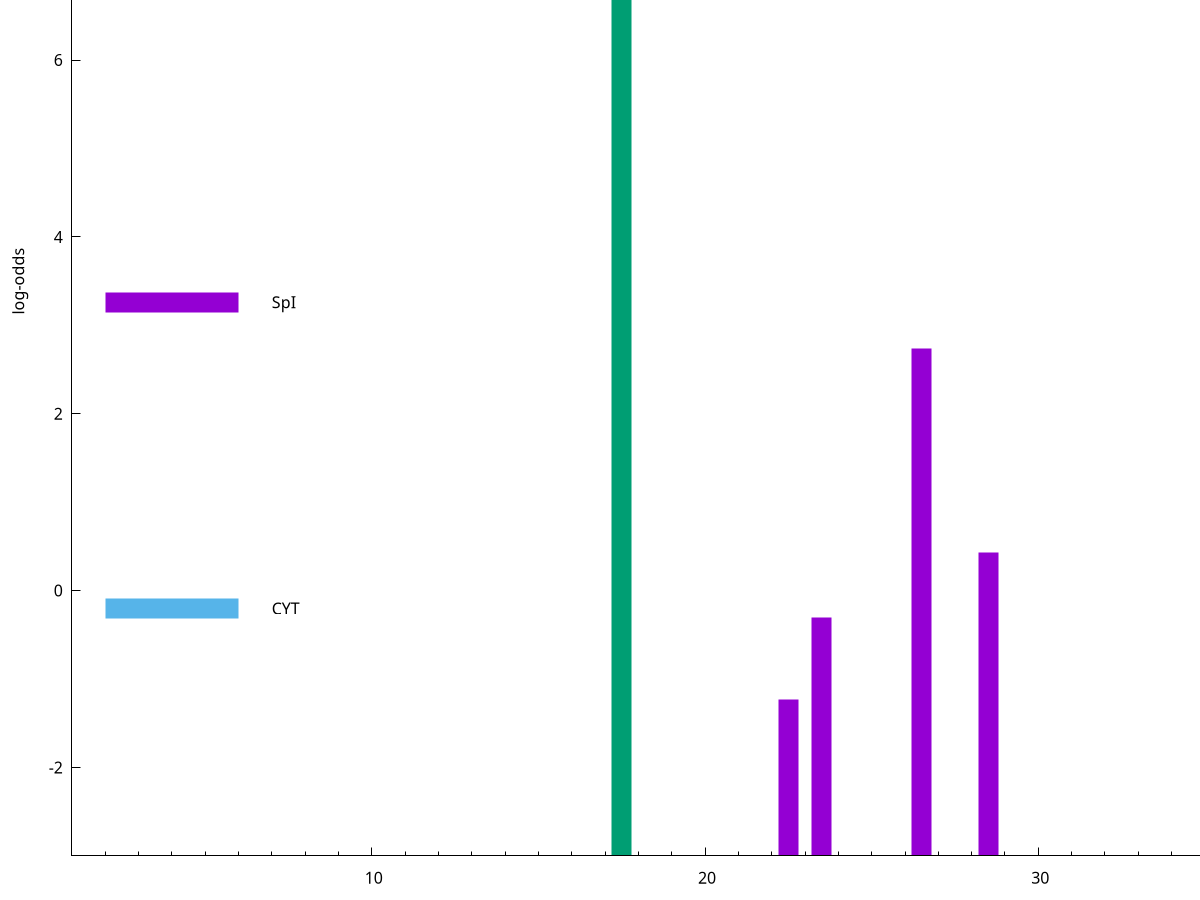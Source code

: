 set title "LipoP predictions for SRR3987126.gff"
set size 2., 1.4
set xrange [1:70] 
set mxtics 10
set yrange [-3:10]
set y2range [0:13]
set ylabel "log-odds"
set term postscript eps color solid "Helvetica" 30
set output "SRR3987126.gff70.eps"
set arrow from 2,6.93475 to 6,6.93475 nohead lt 2 lw 20
set label "SpII" at 7,6.93475
set arrow from 2,3.25973 to 6,3.25973 nohead lt 1 lw 20
set label "SpI" at 7,3.25973
set arrow from 2,-0.200913 to 6,-0.200913 nohead lt 3 lw 20
set label "CYT" at 7,-0.200913
set arrow from 2,6.93475 to 6,6.93475 nohead lt 2 lw 20
set label "SpII" at 7,6.93475
# NOTE: The scores below are the log-odds scores with the threshold
# NOTE: subtracted (a hack to make gnuplot make the histogram all
# NOTE: look nice).
plot "-" axes x1y2 title "" with impulses lt 2 lw 20, "-" axes x1y2 title "" with impulses lt 1 lw 20
17.500000 9.934740
e
26.500000 5.741410
28.500000 3.429834
23.500000 2.695069
22.500000 1.768940
e
exit

